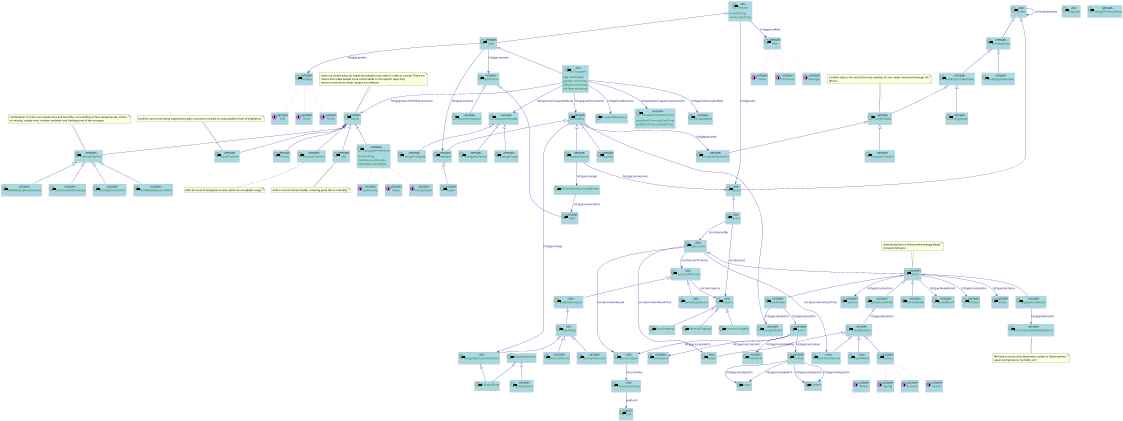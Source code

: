 @startuml

scale 0.2

skinparam class {
  ArrowColor DarkBlue
  ArrowFontColor DarkBlue
  BackgroundColor LightBlue
  BorderColor DarkGrey
}
skinparam stereotypeCBackgroundColor Wheat
skinparam classAttributeFontColor  Green

class IfcActor <<IFC>> {
  id xsd:string
  name xsd:string
}

class IfcOccupant <<IFC>>{
  age xsd:double
  gender xsd:string
  lifestyle xsd:string
  jobType xsd:string
}

class User <<HIT2GAP>>{

}

class Notification <<HIT2GAP>>{

}

class Report <<HIT2GAP>>{

}

class Recommendation <<HIT2GAP>>{

}

class Feedback <<HIT2GAP>>{

}

class Alert <<HIT2GAP>>{

}

class OccupantRole <<HIT2GAP>>{

}

class IfcSpatialStructureElement <<IFC>>{

}

class FeatureOfInterest <<SSN>>{

}

class Observation <<SSN>>{

}

class Property <<SSN>> {

}

class SensorOutput <<SSN>>{

}

class ObservationValue <<SSN>>{

}


class Instant <<Time>>{

}

class DateTimeInterval <<Time>>{

}

class IfcBuilding <<IFC>>{

}

class SampledFeatures <<OGC>>{

}

class SamplingFeatures <<OGC>>{

}

class IfcSpatial <<IFC>>{

}
class IfcSpatialStructureElement <<IFC>>


class ZoneElement <<HIT2GAP>>{

}

class Driver <<HIT2GAP>>{

}


class OccupantEvent<<HIT2GAP>>{

}

class OccupantCharacteristics <<HIT2GAP>>{
  startWorkTime xsd:DateTime
  endWorkTime xsd:DateTime
}

class EnergyFrugal <<HIT2GAP>>{

}

class EnergyProfligate <<HIT2GAP>>{

}

class EnergyIndiferent <<HIT2GAP>>{

}

class EnvironmentalBuildingFactors <<HIT2GAP>>{

}

class System <<SSN>>{

}

class BuildingState <<HIT2GAP>>{

}

class BuildingSimpleState <<HIT2GAP>>{

}

class BuildingComplexState <<HIT2GAP>>{

}

class EnergyState <<HIT2GAP>>{

}

class Sensor <<SSN>>{

}

class Device <<SSN>>{

}

class TimeBehaviour <<HIT2GAP>>{

}

class Season <<HIT2GAP>>{

}

class Winter <<(I,orchid) HIT2GAP>>{

}
class Spring <<(I,orchid) HIT2GAP>>{

}
class Summer <<(I,orchid) HIT2GAP>>{

}
class Autum <<(I,orchid) HIT2GAP>>{

}

class DayOfWeek <<Time>>{

}

class Needs <<HIT2GAP>>{

}

class EnergyEfficiencyState <<HIT2GAP>>{

}

class ComfortState <<HIT2GAP>>{

}

class OccupantComfort <<HIT2GAP>>{

}

class OccupantDiscomfort <<HIT2GAP>>{

}


class ThermalComfort <<HIT2GAP>>{

}


class ISOAdaptiveComfort <<HIT2GAP>>{

}

class ASHRAEAdaptiveComfort <<HIT2GAP>>{

}

class ASHRAEAdaptiveEnvelope <<HIT2GAP>>{

}

class OtherComfortEnvelope <<HIT2GAP>>{

}


class VisualComfort <<HIT2GAP>>{

}

class AcousticComfort <<HIT2GAP>>{

}

class IAQ <<HIT2GAP>>{

}

class OccupantPreference <<HIT2GAP>>{
  id xsd:string
  minValue xsd:double
  maxValue xsd:double
}

class Luminosity <<I,orchid) HIT2GAP>>{

}

class Noise <<I,orchid) HIT2GAP>>{

}

class Temperature <<I,orchid) HIT2GAP>>{

}

class Actions <<HIT2GAP>>{

}

class SystemActions<<HIT2GAP>>{

}

class Inaction <<HIT2GAP>>{

}

class Modality <<HIT2GAP>>{

}

class SMS <<(I,orchid) HIT2GAP>>{

}
class Email <<(I,orchid) HIT2GAP>>{

}
class Phone <<(I,orchid) HIT2GAP>>{

}

class Role <<HIT2GAP>>{

}
class Manager <<(I,orchid) HIT2GAP>>{

}
class Owner <<(I,orchid) HIT2GAP>>{

}
class Technician <<(I,orchid) HIT2GAP>>{

}

class Privacy <<HIT2GAP>>{

}

class OccupantAttitude <<HIT2GAP>>{
}

class BehaviourModel <<HIT2GAP>>{
}

class ActivityModel <<HIT2GAP>>{
}

class EventModel <<HIT2GAP>>{
}

class EquipementModel <<HIT2GAP>>{
}

class Unit <<QUDT>>{
}

class MechanicElement <<HIT2GAP>>{
}
class ElectricElement <<HIT2GAP>>{
}

class Event <<HIT2GAP>>
class ModelResult <<HIT2GAP>>
class Indicator <<HIT2GAP>>
class Status <<HIT2GAP>>
class Function <<HIT2GAP>>
class Constraints <<HIT2GAP>>
class Probability <<HIT2GAP>>
class Context <<HIT2GAP>>

Context --> Indoor: hit2gap:isAssignedTo
Context --> Outdoor: hit2gap:isAssignedTo

note top of Driver
stimulating factors that provoke energyrelated
occupant behavior.
end note

note bottom of EnvironmentalBuildingFactors
We have to restrict the observation values to those systems
values (temperature, humidity, etc)
end note

note top of Needs
there are certain physical needs that people must meet in order to survive. There are
others that make people more comfortable. In the specific ways they
strive to meet these needs, people are different
end note

note top of ThermalComfort
combination of indoor air temperature and humidity, surrounding surface temperatures, indoor
air velocity, activity level, incident radiation and clothing level of the occupant
end note

note top of VisualComfort
comfort such as not being subjected to glare, excessive contrast or unacceptable levels of brightness
end note

note bottom of AcousticComfort
With the level of background noise within an acceptable range
end note

note bottom of IAQ
Indoor environmental health, meaning good IAQ or humidity
end note

note top of ComfortState
Comfort state is the result from the violation of user needs measured through the
drivers.
end note

/'
Description of the Ifc Actor relations
'/

IfcActor <|-- User
IfcActor--> Role: hit2gap:hasRole
IfcActor --> Device:hit2gap:acts

Role ..[#orchid] Manager
Role ..[#orchid] Owner
Role ..[#orchid] Technician
User <|-- IfcOccupant

/'
Description of Feedback and Reporting
'/

Feedback <|-- Report
Notification <|-- Alert
Notification <|-- Recommendation
User --> Modality: hit2gap:prefers
Modality ..[#orchid] SMS
Modality ..[#orchid] Email
Modality ..[#orchid] Phone

User --> Notification:hit2gap:receives
User --> Feedback:hit2gap:concerns


/'
Description of the SSN model adapted to buildign observation
'/

FeatureOfInterest <|-- SampledFeatures
FeatureOfInterest <|-- SamplingFeatures
Observation --> FeatureOfInterest: ssn:featureOfInterest
Observation--> SensorOutput: ssn:observationResult
SensorOutput --> ObservationValue: ssn_hasValue
ObservationValue --> Unit:qudt:unit
Observation --> Instant: ssn:observationResultTime
Observation --> DateTimeInterval: ssn:observationResultTime
FeatureOfInterest --> Property: ssn:hasProperty

SampledFeatures <|-- IfcBuilding
IfcBuilding <|-- IfcSpatialStructureElement
IfcSpatialElement <|-- IfcSpatialZone
IfcSpatialStructureElement <|-- IfcSpatialZone
IfcSpatialElement<|-- ZoneElement
IfcBuilding <|-- MechanicElement
IfcBuilding <|-- ElectricElement

/'
Definition of the Property subclasses
'/

Property <|-- ChemicalProperty
Property <|-- EconomicProperty
Property <|-- PhysicProperty

/'
Description of building states
'/
System <|-- BuildingState
BuildingState <|-- BuildingSimpleState
BuildingState <|-- BuildingComplexState
BuildingComplexState <|-- EnergyState
BuildingComplexState <|-- ComfortState
ComfortState <|-- OccupantComfort
ComfortState <|-- OccupantDiscomfort
System <|-- Device
System --> System:ssn:hasSubsystem
Device <|-- Sensor
Sensor --> Observation:ssn:observedBy
Sensor --> Property:ssn:observes

Observation <|-- Driver

/'
Description of driver (old SIM_MOD)
'/

Driver <|-- BehaviourModel
Driver <|-- ActivityModel
Driver <|-- EventModel
Driver <|-- EquipementModel

EventModel --> OccupantEvent:hit2gap:isBasedOn
EventModel --> Event: hit2gap:isBasedOn
EquipementModel --> EnvironmentalBuildingFactors: hit2gap:isBasedOn
BehaviourModel <|-- TimeBehaviour: hit2gap:isBasedOn

TimeBehaviour <|-- Season
TimeBehaviour <|-- Instant
TimeBehaviour <|-- DayOfWeek
TimeBehaviour <|-- DateTimeInterval
Season ..[#orchid] Winter
Season..[#orchid] Summer
Season..[#orchid] Spring
Season..[#orchid] Autum

Event --> SensorOutput: hit2gap:associatedTo
Driver --> ModelResult: hit2gap:ModelResult
Driver --> Indicator: hit2gap:hasIndicator
Driver --> Status: hit2gap:hasStatus
Driver --> Function: hit2gap:hasFunction

Event --> Constraints: hit2gap:hasContraints
Event --> Probability: hit2gap:hasProbability
Event --> Context: hit2gap:hasContext

Context --> Indoor: hit2gap:isAssignedTo
Context --> Outdoor: hit2gap:isAssignedTo

/'
Definition of occupant attitude and IfcOccupants and their
corresponding roles.
'/

OccupantAttitude <|-- EnergyFrugal
OccupantAttitude <|-- EnergyProfligate
OccupantAttitude <|-- EnergyIndiferent


IfcOccupant --> OccupantRole: hit2gap:hasOccupantRole
IfcOccupant --> OccupantCharacteristics: hit2gap:hasOccupantCharacteristics
IfcOccupant --> Needs: hit2gap:hasComfortRequirements
IfcOccupant --> OccupantAttitude:hit2gap:hasOccupantAttitude
IfcOccupant --> Actions: hit2gap:performsAction
IfcOccupant --> OccupantBehaviour: hit2gap:hasBehaviour

/'
 Definition of the occupant needs and comfort
'/
Needs <|-- Privacy
Needs <|-- OccupantPreference
OccupantPreference ..[#orchid] Luminosity
OccupantPreference ..[#orchid] Noise
OccupantPreference ..[#orchid] Temperature

Needs <|-- ThermalComfort
Needs<|-- VisualComfort
Needs <|-- AcousticComfort
Needs <|-- IAQ

ThermalComfort<|-- ISOAdaptiveComfort
ThermalComfort<|-- ASHRAEAdaptiveComfort
ThermalComfort<|-- ASHRAEAdaptiveEnvelope
ThermalComfort<|-- OtherComfortEnvelope

/'
 Definition of the actions
'/

Actions <|-- SystemActions
Actions <|-- Inaction
Actions <|-- Feedback
Actions <|-- OccupantEvent

Actions --> OccupantDiscomfort:hit2gap:provoke
SystemActions --> IfcDistributionControlElement:hit2gap:changes
IfcDistributionControlElement --> Alert: hit2gap:receivesAlert
SystemActions --> Device: hit2gap:actuateOver
Actions --> IfcSpatialStructureElement: hit2gap:change

@enduml
